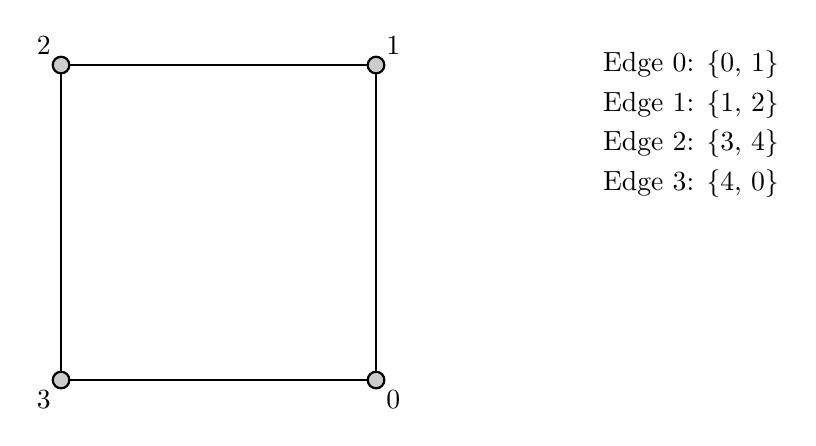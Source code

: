 \begin{tikzpicture}[
  pt/.style={black!20, draw=black, thick}]

  \coordinate (a) at (4, 0);
  \coordinate (b) at (4, 4);
  \coordinate (c) at (0, 4);
  \coordinate (d) at (0, 0);

  \draw (8,4)   node   {Edge 0: \{0, 1\}};
  \draw (8,3.5) node   {Edge 1: \{1, 2\}};
  \draw (8,3)   node   {Edge 2: \{3, 4\}};
  \draw (8,2.5) node   {Edge 3: \{4, 0\}};

  \draw[thick] (a) -- (b) -- (c) -- (d) -- cycle;

  \fill[pt] (a) circle (3pt) node [black, below right] {$0$};
  \fill[pt] (b) circle (3pt) node [black, above right] {$1$};
  \fill[pt] (c) circle (3pt) node [black, above left] {$2$};
  \fill[pt] (d) circle (3pt) node [black, below left] {$3$};
\end{tikzpicture}

% vim: syntax=tex:

